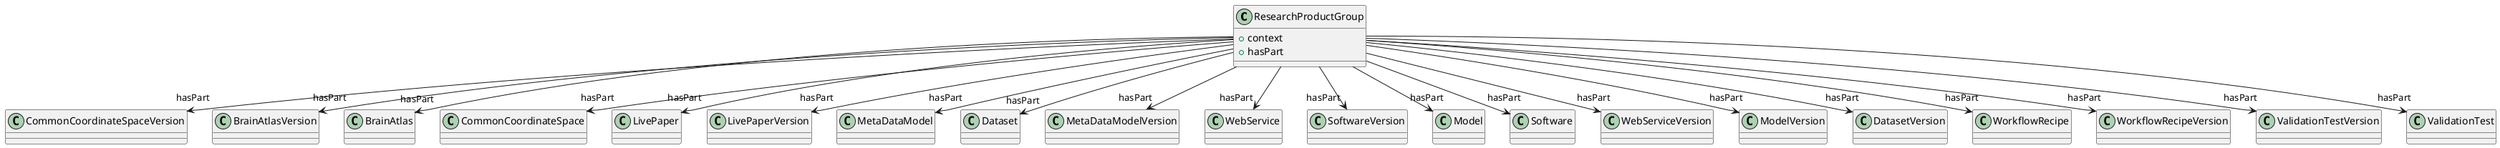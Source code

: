 @startuml
class ResearchProductGroup {
+context
+hasPart

}
ResearchProductGroup -d-> "hasPart" CommonCoordinateSpaceVersion
ResearchProductGroup -d-> "hasPart" BrainAtlasVersion
ResearchProductGroup -d-> "hasPart" BrainAtlas
ResearchProductGroup -d-> "hasPart" CommonCoordinateSpace
ResearchProductGroup -d-> "hasPart" LivePaper
ResearchProductGroup -d-> "hasPart" LivePaperVersion
ResearchProductGroup -d-> "hasPart" MetaDataModel
ResearchProductGroup -d-> "hasPart" Dataset
ResearchProductGroup -d-> "hasPart" MetaDataModelVersion
ResearchProductGroup -d-> "hasPart" WebService
ResearchProductGroup -d-> "hasPart" SoftwareVersion
ResearchProductGroup -d-> "hasPart" Model
ResearchProductGroup -d-> "hasPart" Software
ResearchProductGroup -d-> "hasPart" WebServiceVersion
ResearchProductGroup -d-> "hasPart" ModelVersion
ResearchProductGroup -d-> "hasPart" DatasetVersion
ResearchProductGroup -d-> "hasPart" WorkflowRecipe
ResearchProductGroup -d-> "hasPart" WorkflowRecipeVersion
ResearchProductGroup -d-> "hasPart" ValidationTestVersion
ResearchProductGroup -d-> "hasPart" ValidationTest

@enduml
